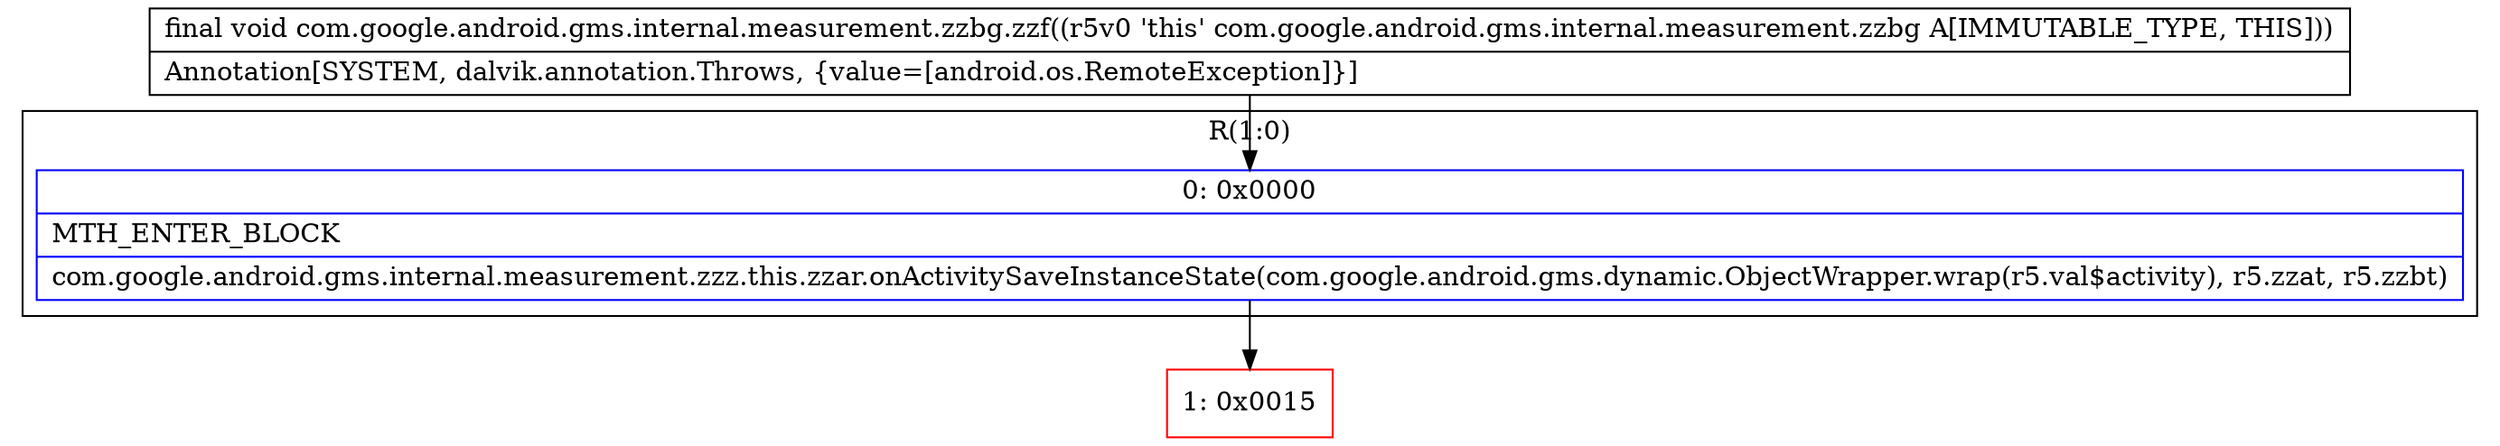 digraph "CFG forcom.google.android.gms.internal.measurement.zzbg.zzf()V" {
subgraph cluster_Region_446148853 {
label = "R(1:0)";
node [shape=record,color=blue];
Node_0 [shape=record,label="{0\:\ 0x0000|MTH_ENTER_BLOCK\l|com.google.android.gms.internal.measurement.zzz.this.zzar.onActivitySaveInstanceState(com.google.android.gms.dynamic.ObjectWrapper.wrap(r5.val$activity), r5.zzat, r5.zzbt)\l}"];
}
Node_1 [shape=record,color=red,label="{1\:\ 0x0015}"];
MethodNode[shape=record,label="{final void com.google.android.gms.internal.measurement.zzbg.zzf((r5v0 'this' com.google.android.gms.internal.measurement.zzbg A[IMMUTABLE_TYPE, THIS]))  | Annotation[SYSTEM, dalvik.annotation.Throws, \{value=[android.os.RemoteException]\}]\l}"];
MethodNode -> Node_0;
Node_0 -> Node_1;
}


